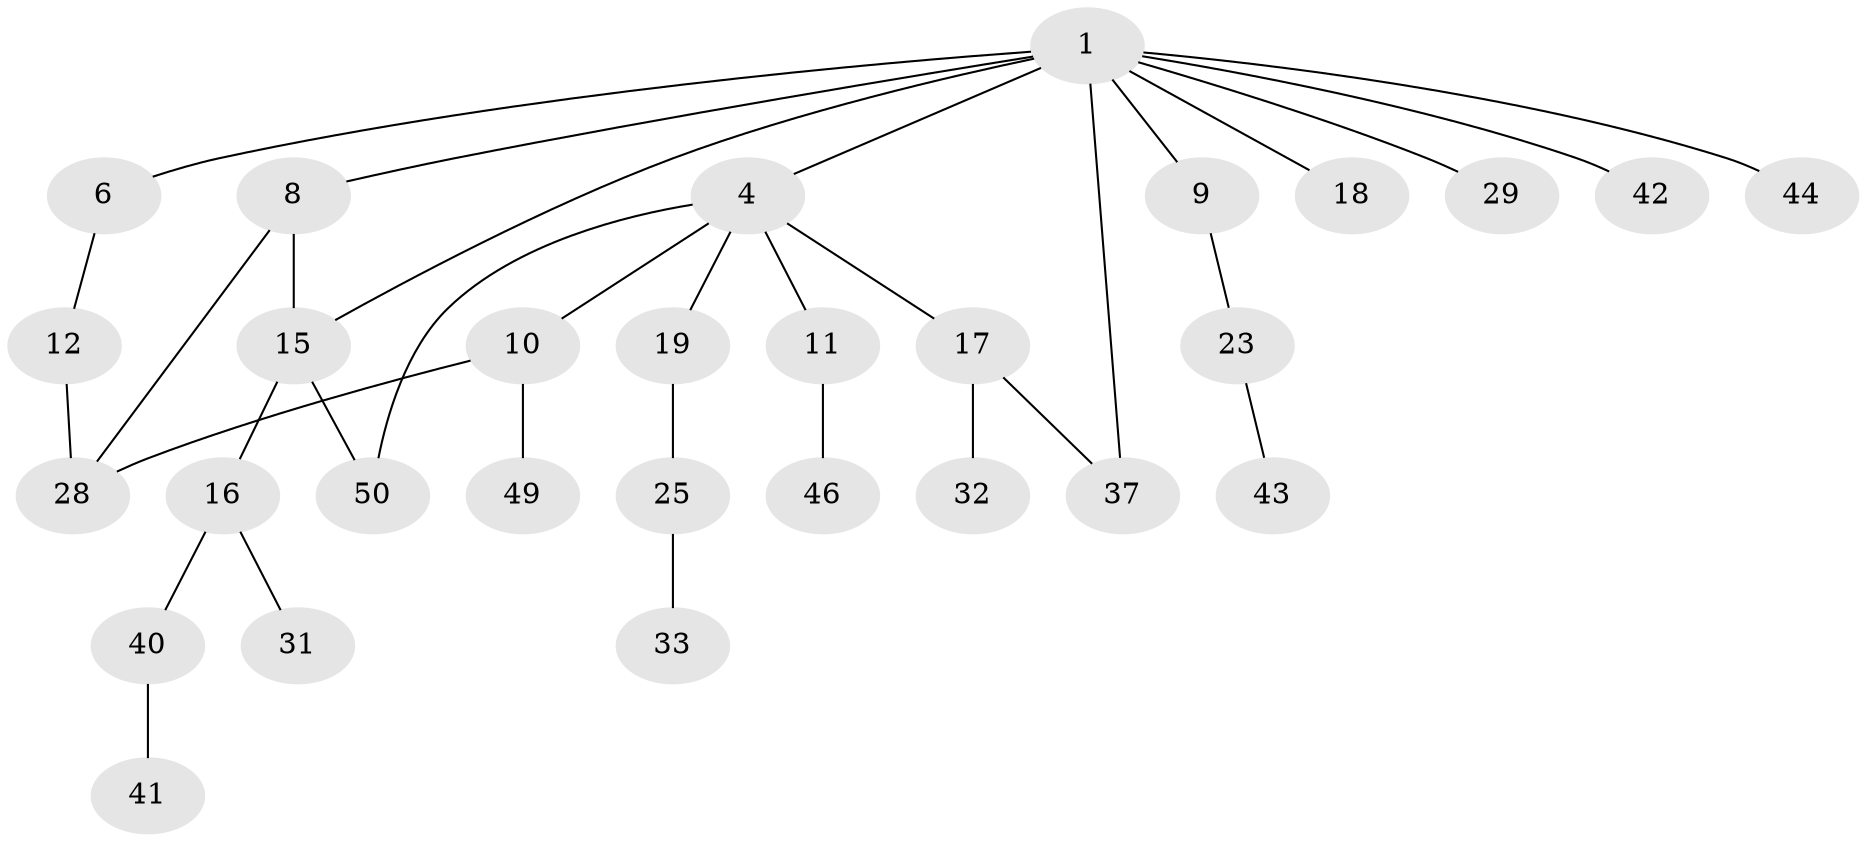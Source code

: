 // original degree distribution, {5: 0.05084745762711865, 8: 0.01694915254237288, 2: 0.2542372881355932, 4: 0.11864406779661017, 3: 0.13559322033898305, 1: 0.423728813559322}
// Generated by graph-tools (version 1.1) at 2025/13/03/09/25 04:13:18]
// undirected, 29 vertices, 33 edges
graph export_dot {
graph [start="1"]
  node [color=gray90,style=filled];
  1 [super="+5+2+3"];
  4 [super="+13+7"];
  6;
  8 [super="+21"];
  9 [super="+52+27"];
  10 [super="+14"];
  11;
  12;
  15;
  16 [super="+26"];
  17 [super="+53+51+20+38"];
  18 [super="+35+22"];
  19 [super="+58+56+34"];
  23 [super="+59"];
  25;
  28 [super="+47+30+48"];
  29;
  31;
  32;
  33;
  37 [super="+39"];
  40;
  41;
  42;
  43;
  44;
  46;
  49;
  50;
  1 -- 8;
  1 -- 29;
  1 -- 42;
  1 -- 4;
  1 -- 37 [weight=2];
  1 -- 6;
  1 -- 9;
  1 -- 44;
  1 -- 18;
  1 -- 15;
  4 -- 10;
  4 -- 19;
  4 -- 17;
  4 -- 50;
  4 -- 11;
  6 -- 12;
  8 -- 28;
  8 -- 15;
  9 -- 23;
  10 -- 49;
  10 -- 28;
  11 -- 46;
  12 -- 28;
  15 -- 16;
  15 -- 50;
  16 -- 31;
  16 -- 40;
  17 -- 32;
  17 -- 37;
  19 -- 25 [weight=2];
  23 -- 43;
  25 -- 33;
  40 -- 41;
}
